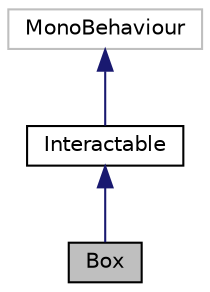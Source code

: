 digraph "Box"
{
 // LATEX_PDF_SIZE
  edge [fontname="Helvetica",fontsize="10",labelfontname="Helvetica",labelfontsize="10"];
  node [fontname="Helvetica",fontsize="10",shape=record];
  Node1 [label="Box",height=0.2,width=0.4,color="black", fillcolor="grey75", style="filled", fontcolor="black",tooltip="Klasa, która odpowiada za obsługę skrzynek"];
  Node2 -> Node1 [dir="back",color="midnightblue",fontsize="10",style="solid",fontname="Helvetica"];
  Node2 [label="Interactable",height=0.2,width=0.4,color="black", fillcolor="white", style="filled",URL="$classInteractable.html",tooltip="Abstrakcyjna klasa określająca typy interakcji"];
  Node3 -> Node2 [dir="back",color="midnightblue",fontsize="10",style="solid",fontname="Helvetica"];
  Node3 [label="MonoBehaviour",height=0.2,width=0.4,color="grey75", fillcolor="white", style="filled",tooltip=" "];
}
